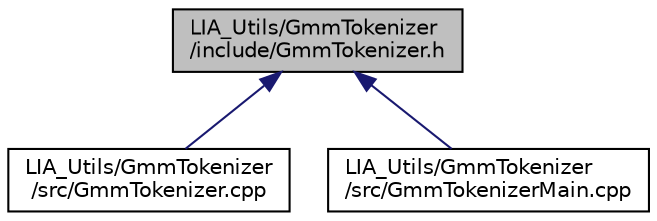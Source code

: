 digraph "LIA_Utils/GmmTokenizer/include/GmmTokenizer.h"
{
  edge [fontname="Helvetica",fontsize="10",labelfontname="Helvetica",labelfontsize="10"];
  node [fontname="Helvetica",fontsize="10",shape=record];
  Node1 [label="LIA_Utils/GmmTokenizer\l/include/GmmTokenizer.h",height=0.2,width=0.4,color="black", fillcolor="grey75", style="filled" fontcolor="black"];
  Node1 -> Node2 [dir="back",color="midnightblue",fontsize="10",style="solid",fontname="Helvetica"];
  Node2 [label="LIA_Utils/GmmTokenizer\l/src/GmmTokenizer.cpp",height=0.2,width=0.4,color="black", fillcolor="white", style="filled",URL="$GmmTokenizer_8cpp.html"];
  Node1 -> Node3 [dir="back",color="midnightblue",fontsize="10",style="solid",fontname="Helvetica"];
  Node3 [label="LIA_Utils/GmmTokenizer\l/src/GmmTokenizerMain.cpp",height=0.2,width=0.4,color="black", fillcolor="white", style="filled",URL="$GmmTokenizerMain_8cpp.html"];
}
